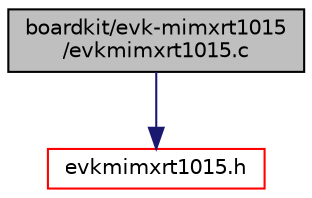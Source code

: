 digraph "boardkit/evk-mimxrt1015/evkmimxrt1015.c"
{
  edge [fontname="Helvetica",fontsize="10",labelfontname="Helvetica",labelfontsize="10"];
  node [fontname="Helvetica",fontsize="10",shape=record];
  Node0 [label="boardkit/evk-mimxrt1015\l/evkmimxrt1015.c",height=0.2,width=0.4,color="black", fillcolor="grey75", style="filled", fontcolor="black"];
  Node0 -> Node1 [color="midnightblue",fontsize="10",style="solid",fontname="Helvetica"];
  Node1 [label="evkmimxrt1015.h",height=0.2,width=0.4,color="red", fillcolor="white", style="filled",URL="$evkmimxrt1015_8h.html",tooltip="The evkmimxrt1015.h file defines GPIO pin mappings for evkmimxrt1015 board. "];
}
